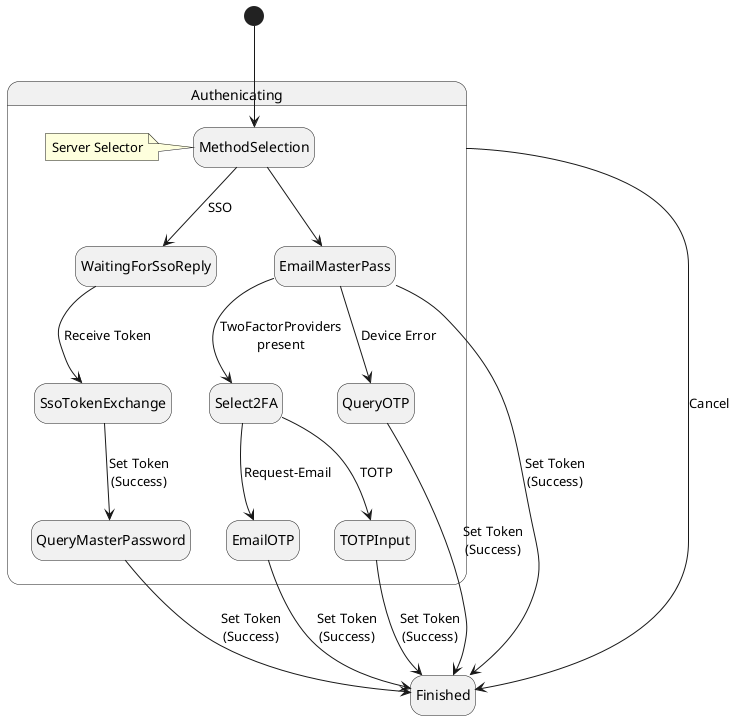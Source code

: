 @startuml

hide empty description

state Finished

state Authenicating {
    state MethodSelection

MethodSelection --> WaitingForSsoReply : SSO
MethodSelection --> EmailMasterPass
EmailMasterPass --> Finished : Set Token\n(Success)
EmailMasterPass --> Select2FA : TwoFactorProviders\npresent
Select2FA --> EmailOTP : Request-Email
Select2FA --> TOTPInput : TOTP
TOTPInput --> Finished : Set Token\n(Success)
EmailOTP --> Finished : Set Token\n(Success)
EmailMasterPass --> QueryOTP : Device Error
QueryOTP --> Finished : Set Token\n(Success)
WaitingForSsoReply --> SsoTokenExchange : Receive Token
SsoTokenExchange --> QueryMasterPassword : Set Token\n(Success)
QueryMasterPassword --> Finished : Set Token\n(Success)


note left of MethodSelection : Server Selector
}

[*] --> MethodSelection
Authenicating --> Finished : Cancel



@enduml